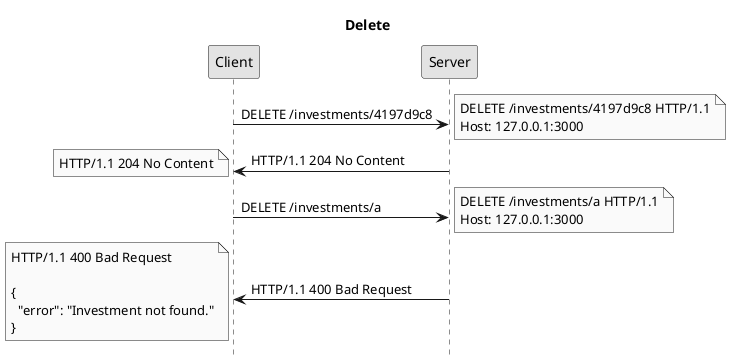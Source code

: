 @startuml
title Delete
hide footbox
skinparam monochrome true

Client -> Server: DELETE /investments/4197d9c8
note right: DELETE /investments/4197d9c8 HTTP/1.1\nHost: 127.0.0.1:3000
Server -> Client: HTTP/1.1 204 No Content
note left: HTTP/1.1 204 No Content

Client -> Server: DELETE /investments/a
note right: DELETE /investments/a HTTP/1.1\nHost: 127.0.0.1:3000
Server -> Client: HTTP/1.1 400 Bad Request
note left: HTTP/1.1 400 Bad Request\n\n{\n  "error": "Investment not found."\n}
@enduml
